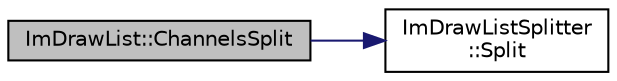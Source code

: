 digraph "ImDrawList::ChannelsSplit"
{
 // LATEX_PDF_SIZE
  edge [fontname="Helvetica",fontsize="10",labelfontname="Helvetica",labelfontsize="10"];
  node [fontname="Helvetica",fontsize="10",shape=record];
  rankdir="LR";
  Node1 [label="ImDrawList::ChannelsSplit",height=0.2,width=0.4,color="black", fillcolor="grey75", style="filled", fontcolor="black",tooltip=" "];
  Node1 -> Node2 [color="midnightblue",fontsize="10",style="solid",fontname="Helvetica"];
  Node2 [label="ImDrawListSplitter\l::Split",height=0.2,width=0.4,color="black", fillcolor="white", style="filled",URL="$struct_im_draw_list_splitter.html#ad423ab154095b9c07a1982fcca1eceb5",tooltip=" "];
}
